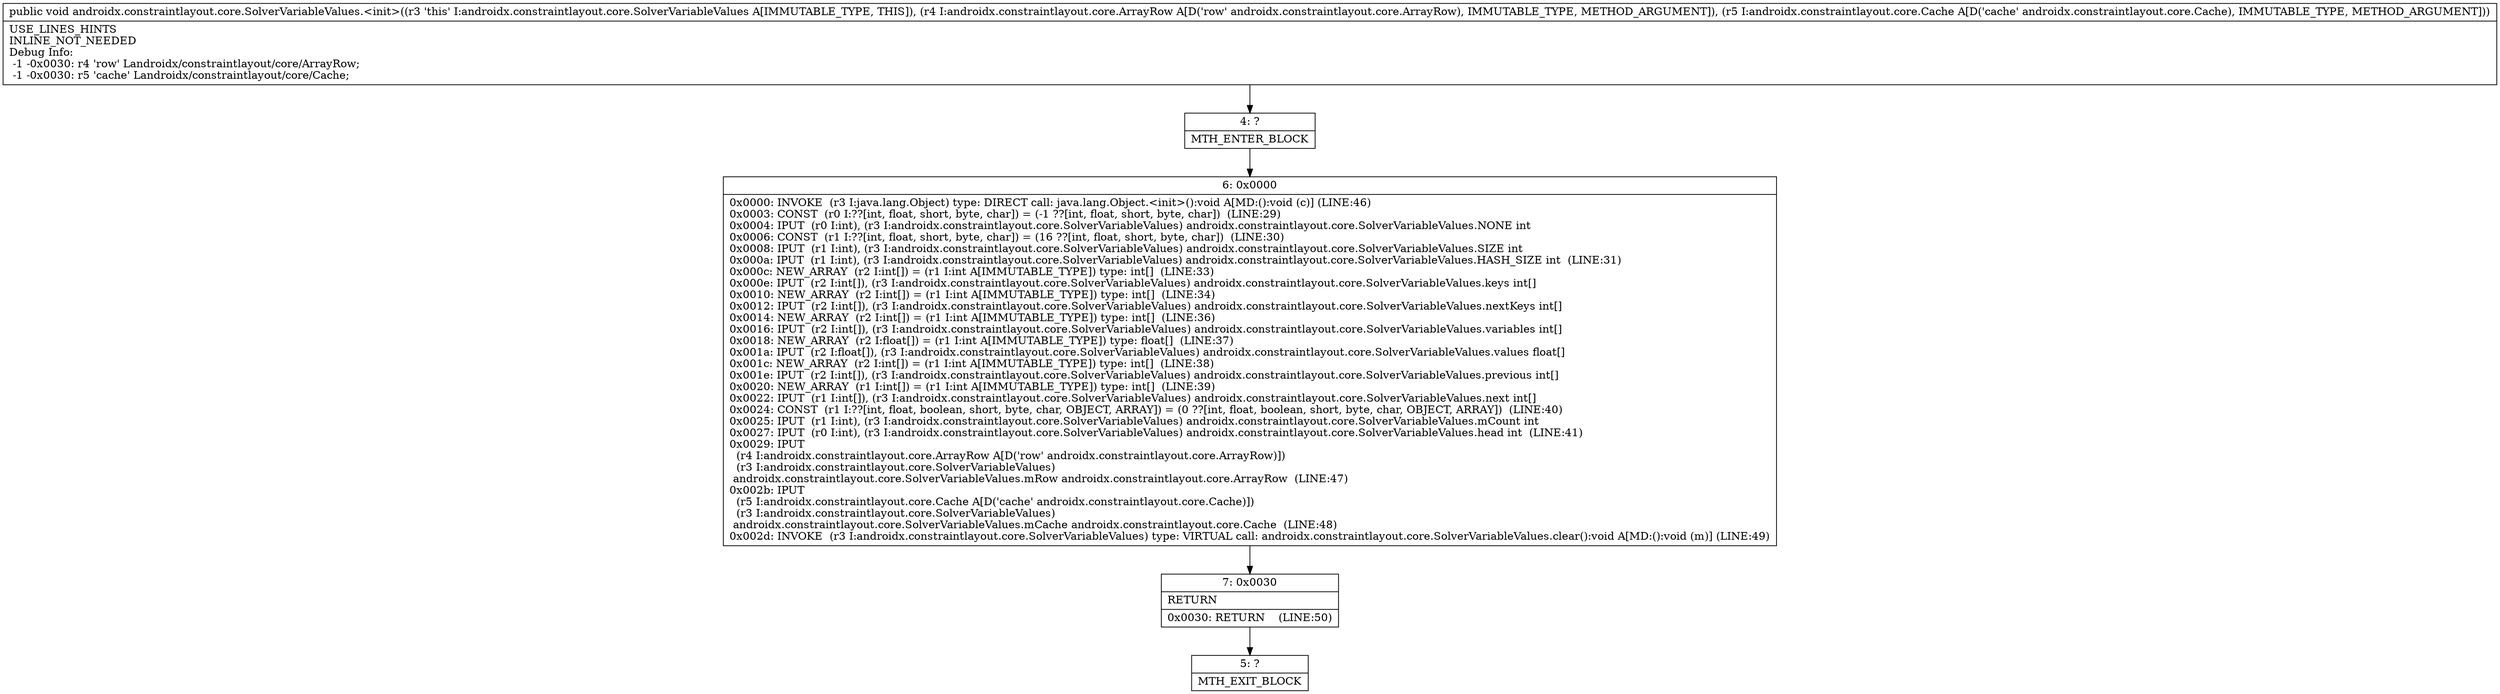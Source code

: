 digraph "CFG forandroidx.constraintlayout.core.SolverVariableValues.\<init\>(Landroidx\/constraintlayout\/core\/ArrayRow;Landroidx\/constraintlayout\/core\/Cache;)V" {
Node_4 [shape=record,label="{4\:\ ?|MTH_ENTER_BLOCK\l}"];
Node_6 [shape=record,label="{6\:\ 0x0000|0x0000: INVOKE  (r3 I:java.lang.Object) type: DIRECT call: java.lang.Object.\<init\>():void A[MD:():void (c)] (LINE:46)\l0x0003: CONST  (r0 I:??[int, float, short, byte, char]) = (\-1 ??[int, float, short, byte, char])  (LINE:29)\l0x0004: IPUT  (r0 I:int), (r3 I:androidx.constraintlayout.core.SolverVariableValues) androidx.constraintlayout.core.SolverVariableValues.NONE int \l0x0006: CONST  (r1 I:??[int, float, short, byte, char]) = (16 ??[int, float, short, byte, char])  (LINE:30)\l0x0008: IPUT  (r1 I:int), (r3 I:androidx.constraintlayout.core.SolverVariableValues) androidx.constraintlayout.core.SolverVariableValues.SIZE int \l0x000a: IPUT  (r1 I:int), (r3 I:androidx.constraintlayout.core.SolverVariableValues) androidx.constraintlayout.core.SolverVariableValues.HASH_SIZE int  (LINE:31)\l0x000c: NEW_ARRAY  (r2 I:int[]) = (r1 I:int A[IMMUTABLE_TYPE]) type: int[]  (LINE:33)\l0x000e: IPUT  (r2 I:int[]), (r3 I:androidx.constraintlayout.core.SolverVariableValues) androidx.constraintlayout.core.SolverVariableValues.keys int[] \l0x0010: NEW_ARRAY  (r2 I:int[]) = (r1 I:int A[IMMUTABLE_TYPE]) type: int[]  (LINE:34)\l0x0012: IPUT  (r2 I:int[]), (r3 I:androidx.constraintlayout.core.SolverVariableValues) androidx.constraintlayout.core.SolverVariableValues.nextKeys int[] \l0x0014: NEW_ARRAY  (r2 I:int[]) = (r1 I:int A[IMMUTABLE_TYPE]) type: int[]  (LINE:36)\l0x0016: IPUT  (r2 I:int[]), (r3 I:androidx.constraintlayout.core.SolverVariableValues) androidx.constraintlayout.core.SolverVariableValues.variables int[] \l0x0018: NEW_ARRAY  (r2 I:float[]) = (r1 I:int A[IMMUTABLE_TYPE]) type: float[]  (LINE:37)\l0x001a: IPUT  (r2 I:float[]), (r3 I:androidx.constraintlayout.core.SolverVariableValues) androidx.constraintlayout.core.SolverVariableValues.values float[] \l0x001c: NEW_ARRAY  (r2 I:int[]) = (r1 I:int A[IMMUTABLE_TYPE]) type: int[]  (LINE:38)\l0x001e: IPUT  (r2 I:int[]), (r3 I:androidx.constraintlayout.core.SolverVariableValues) androidx.constraintlayout.core.SolverVariableValues.previous int[] \l0x0020: NEW_ARRAY  (r1 I:int[]) = (r1 I:int A[IMMUTABLE_TYPE]) type: int[]  (LINE:39)\l0x0022: IPUT  (r1 I:int[]), (r3 I:androidx.constraintlayout.core.SolverVariableValues) androidx.constraintlayout.core.SolverVariableValues.next int[] \l0x0024: CONST  (r1 I:??[int, float, boolean, short, byte, char, OBJECT, ARRAY]) = (0 ??[int, float, boolean, short, byte, char, OBJECT, ARRAY])  (LINE:40)\l0x0025: IPUT  (r1 I:int), (r3 I:androidx.constraintlayout.core.SolverVariableValues) androidx.constraintlayout.core.SolverVariableValues.mCount int \l0x0027: IPUT  (r0 I:int), (r3 I:androidx.constraintlayout.core.SolverVariableValues) androidx.constraintlayout.core.SolverVariableValues.head int  (LINE:41)\l0x0029: IPUT  \l  (r4 I:androidx.constraintlayout.core.ArrayRow A[D('row' androidx.constraintlayout.core.ArrayRow)])\l  (r3 I:androidx.constraintlayout.core.SolverVariableValues)\l androidx.constraintlayout.core.SolverVariableValues.mRow androidx.constraintlayout.core.ArrayRow  (LINE:47)\l0x002b: IPUT  \l  (r5 I:androidx.constraintlayout.core.Cache A[D('cache' androidx.constraintlayout.core.Cache)])\l  (r3 I:androidx.constraintlayout.core.SolverVariableValues)\l androidx.constraintlayout.core.SolverVariableValues.mCache androidx.constraintlayout.core.Cache  (LINE:48)\l0x002d: INVOKE  (r3 I:androidx.constraintlayout.core.SolverVariableValues) type: VIRTUAL call: androidx.constraintlayout.core.SolverVariableValues.clear():void A[MD:():void (m)] (LINE:49)\l}"];
Node_7 [shape=record,label="{7\:\ 0x0030|RETURN\l|0x0030: RETURN    (LINE:50)\l}"];
Node_5 [shape=record,label="{5\:\ ?|MTH_EXIT_BLOCK\l}"];
MethodNode[shape=record,label="{public void androidx.constraintlayout.core.SolverVariableValues.\<init\>((r3 'this' I:androidx.constraintlayout.core.SolverVariableValues A[IMMUTABLE_TYPE, THIS]), (r4 I:androidx.constraintlayout.core.ArrayRow A[D('row' androidx.constraintlayout.core.ArrayRow), IMMUTABLE_TYPE, METHOD_ARGUMENT]), (r5 I:androidx.constraintlayout.core.Cache A[D('cache' androidx.constraintlayout.core.Cache), IMMUTABLE_TYPE, METHOD_ARGUMENT]))  | USE_LINES_HINTS\lINLINE_NOT_NEEDED\lDebug Info:\l  \-1 \-0x0030: r4 'row' Landroidx\/constraintlayout\/core\/ArrayRow;\l  \-1 \-0x0030: r5 'cache' Landroidx\/constraintlayout\/core\/Cache;\l}"];
MethodNode -> Node_4;Node_4 -> Node_6;
Node_6 -> Node_7;
Node_7 -> Node_5;
}

